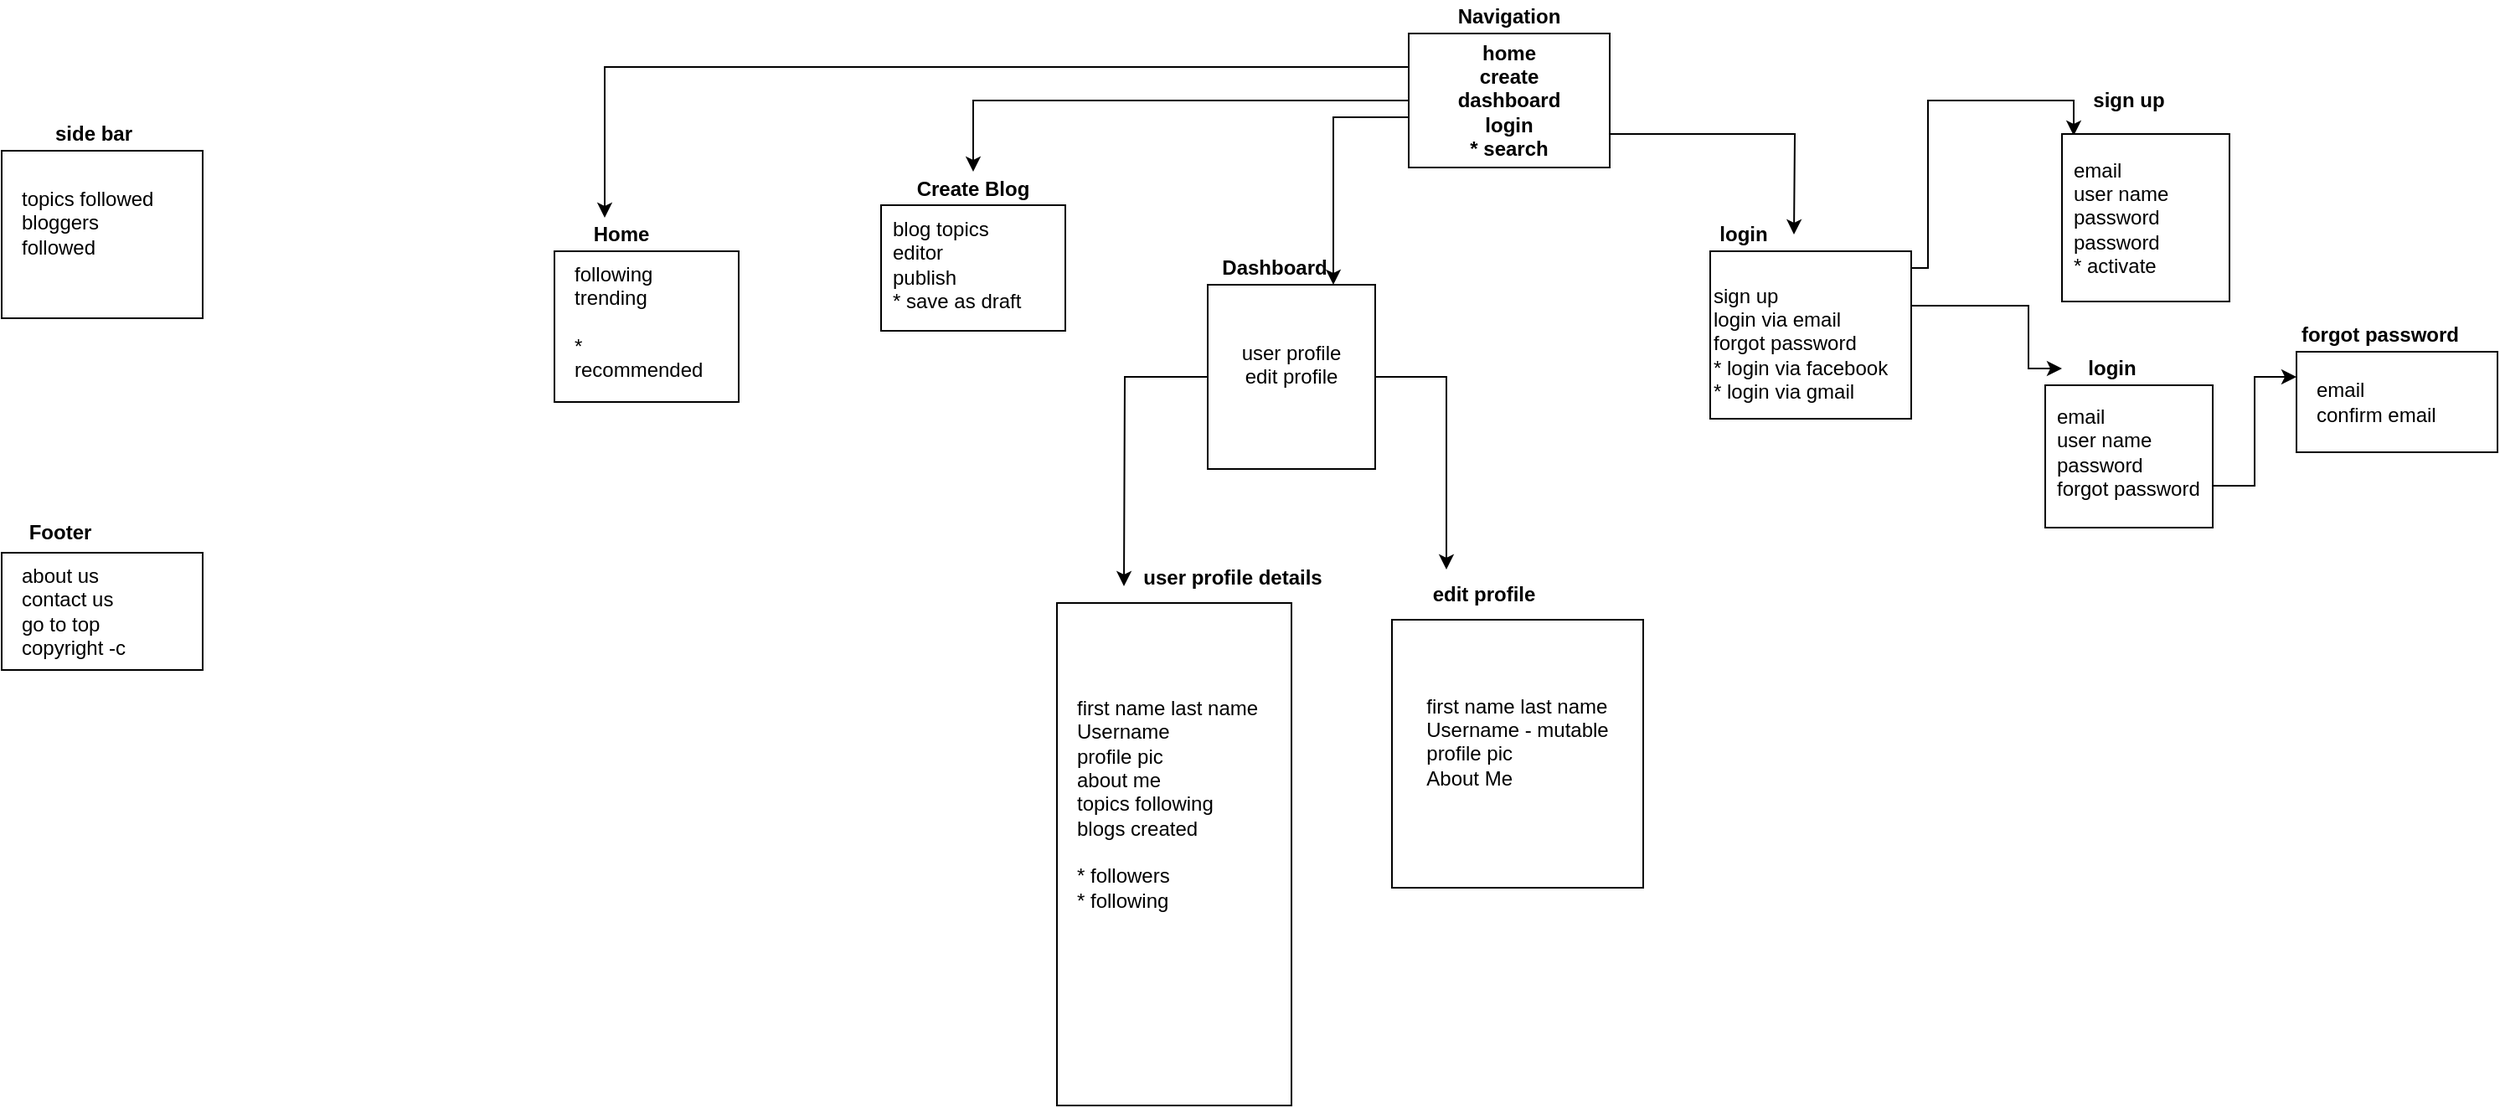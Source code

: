 <mxfile version="15.0.3" type="github">
  <diagram id="prtHgNgQTEPvFCAcTncT" name="Page-1">
    <mxGraphModel dx="1609" dy="472" grid="1" gridSize="10" guides="1" tooltips="1" connect="1" arrows="0" fold="1" page="1" pageScale="1" pageWidth="827" pageHeight="1169" math="0" shadow="0">
      <root>
        <mxCell id="0" />
        <mxCell id="1" parent="0" />
        <mxCell id="8EQNYQx7DyZxJMNojB_O-11" style="edgeStyle=orthogonalEdgeStyle;rounded=0;orthogonalLoop=1;jettySize=auto;html=1;exitX=1;exitY=0.75;exitDx=0;exitDy=0;" parent="1" source="8EQNYQx7DyZxJMNojB_O-1" edge="1">
          <mxGeometry relative="1" as="geometry">
            <mxPoint x="540" y="150" as="targetPoint" />
          </mxGeometry>
        </mxCell>
        <mxCell id="8EQNYQx7DyZxJMNojB_O-39" style="edgeStyle=orthogonalEdgeStyle;rounded=0;orthogonalLoop=1;jettySize=auto;html=1;exitX=0;exitY=0.75;exitDx=0;exitDy=0;entryX=0.75;entryY=0;entryDx=0;entryDy=0;" parent="1" source="8EQNYQx7DyZxJMNojB_O-1" target="8EQNYQx7DyZxJMNojB_O-12" edge="1">
          <mxGeometry relative="1" as="geometry">
            <Array as="points">
              <mxPoint x="310" y="80" />
              <mxPoint x="265" y="80" />
            </Array>
          </mxGeometry>
        </mxCell>
        <mxCell id="8EQNYQx7DyZxJMNojB_O-50" style="edgeStyle=orthogonalEdgeStyle;rounded=0;orthogonalLoop=1;jettySize=auto;html=1;entryX=0.25;entryY=0;entryDx=0;entryDy=0;" parent="1" source="8EQNYQx7DyZxJMNojB_O-1" target="8EQNYQx7DyZxJMNojB_O-48" edge="1">
          <mxGeometry relative="1" as="geometry">
            <mxPoint x="-170" y="30" as="targetPoint" />
            <Array as="points">
              <mxPoint x="-170" y="50" />
            </Array>
          </mxGeometry>
        </mxCell>
        <mxCell id="8EQNYQx7DyZxJMNojB_O-51" style="edgeStyle=orthogonalEdgeStyle;rounded=0;orthogonalLoop=1;jettySize=auto;html=1;entryX=0.5;entryY=0;entryDx=0;entryDy=0;" parent="1" source="8EQNYQx7DyZxJMNojB_O-1" target="8EQNYQx7DyZxJMNojB_O-40" edge="1">
          <mxGeometry relative="1" as="geometry" />
        </mxCell>
        <mxCell id="8EQNYQx7DyZxJMNojB_O-1" value="&lt;div&gt;&lt;b&gt;home&lt;/b&gt;&lt;/div&gt;&lt;div&gt;&lt;b&gt;create&lt;/b&gt;&lt;/div&gt;&lt;div&gt;&lt;b&gt;dashboard&lt;/b&gt;&lt;/div&gt;&lt;div&gt;&lt;b&gt;login&lt;/b&gt;&lt;/div&gt;&lt;div&gt;&lt;b&gt;* search&lt;/b&gt;&lt;/div&gt;" style="rounded=0;whiteSpace=wrap;html=1;" parent="1" vertex="1">
          <mxGeometry x="310" y="30" width="120" height="80" as="geometry" />
        </mxCell>
        <mxCell id="8EQNYQx7DyZxJMNojB_O-3" value="" style="rounded=0;whiteSpace=wrap;html=1;" parent="1" vertex="1">
          <mxGeometry x="490" y="160" width="120" height="100" as="geometry" />
        </mxCell>
        <mxCell id="8EQNYQx7DyZxJMNojB_O-4" value="&lt;b&gt;login&lt;/b&gt;" style="text;html=1;strokeColor=none;fillColor=none;align=center;verticalAlign=middle;whiteSpace=wrap;rounded=0;" parent="1" vertex="1">
          <mxGeometry x="490" y="140" width="40" height="20" as="geometry" />
        </mxCell>
        <mxCell id="8EQNYQx7DyZxJMNojB_O-5" value="&lt;b&gt;Navigation&lt;/b&gt;" style="text;html=1;strokeColor=none;fillColor=none;align=center;verticalAlign=middle;whiteSpace=wrap;rounded=0;" parent="1" vertex="1">
          <mxGeometry x="350" y="10" width="40" height="20" as="geometry" />
        </mxCell>
        <mxCell id="Z2a8YiFNI8ECmcvXWg9p-6" style="edgeStyle=orthogonalEdgeStyle;rounded=0;orthogonalLoop=1;jettySize=auto;html=1;exitX=1;exitY=0;exitDx=0;exitDy=0;entryX=0.07;entryY=0.01;entryDx=0;entryDy=0;entryPerimeter=0;" edge="1" parent="1" source="8EQNYQx7DyZxJMNojB_O-6" target="Z2a8YiFNI8ECmcvXWg9p-3">
          <mxGeometry relative="1" as="geometry">
            <Array as="points">
              <mxPoint x="620" y="170" />
              <mxPoint x="620" y="70" />
              <mxPoint x="707" y="70" />
            </Array>
          </mxGeometry>
        </mxCell>
        <mxCell id="Z2a8YiFNI8ECmcvXWg9p-11" style="edgeStyle=orthogonalEdgeStyle;rounded=0;orthogonalLoop=1;jettySize=auto;html=1;exitX=1;exitY=0.25;exitDx=0;exitDy=0;" edge="1" parent="1" source="8EQNYQx7DyZxJMNojB_O-6" target="Z2a8YiFNI8ECmcvXWg9p-8">
          <mxGeometry relative="1" as="geometry">
            <Array as="points">
              <mxPoint x="680" y="193" />
              <mxPoint x="680" y="230" />
            </Array>
          </mxGeometry>
        </mxCell>
        <mxCell id="8EQNYQx7DyZxJMNojB_O-6" value="&lt;div align=&quot;left&quot;&gt;sign up&lt;br&gt;&lt;/div&gt;&lt;div align=&quot;left&quot;&gt;login via email&lt;/div&gt;&lt;div align=&quot;left&quot;&gt;forgot password&lt;br&gt;&lt;/div&gt;&lt;div align=&quot;left&quot;&gt;* login via facebook&lt;/div&gt;&lt;div align=&quot;left&quot;&gt;* login via gmail&lt;br&gt;&lt;/div&gt;" style="text;html=1;strokeColor=none;fillColor=none;align=left;verticalAlign=middle;whiteSpace=wrap;rounded=0;" parent="1" vertex="1">
          <mxGeometry x="490" y="170" width="120" height="90" as="geometry" />
        </mxCell>
        <mxCell id="8EQNYQx7DyZxJMNojB_O-12" value="" style="rounded=0;whiteSpace=wrap;html=1;" parent="1" vertex="1">
          <mxGeometry x="190" y="180" width="100" height="110" as="geometry" />
        </mxCell>
        <mxCell id="8EQNYQx7DyZxJMNojB_O-17" value="&lt;b&gt;Dashboard&lt;/b&gt;" style="text;html=1;strokeColor=none;fillColor=none;align=center;verticalAlign=middle;whiteSpace=wrap;rounded=0;" parent="1" vertex="1">
          <mxGeometry x="210" y="160" width="40" height="20" as="geometry" />
        </mxCell>
        <mxCell id="8EQNYQx7DyZxJMNojB_O-34" style="edgeStyle=orthogonalEdgeStyle;rounded=0;orthogonalLoop=1;jettySize=auto;html=1;exitX=0;exitY=0.5;exitDx=0;exitDy=0;" parent="1" source="8EQNYQx7DyZxJMNojB_O-19" edge="1">
          <mxGeometry relative="1" as="geometry">
            <mxPoint x="140" y="360" as="targetPoint" />
          </mxGeometry>
        </mxCell>
        <mxCell id="8EQNYQx7DyZxJMNojB_O-35" style="edgeStyle=orthogonalEdgeStyle;rounded=0;orthogonalLoop=1;jettySize=auto;html=1;exitX=1;exitY=0.5;exitDx=0;exitDy=0;entryX=0.25;entryY=0;entryDx=0;entryDy=0;" parent="1" source="8EQNYQx7DyZxJMNojB_O-19" target="8EQNYQx7DyZxJMNojB_O-32" edge="1">
          <mxGeometry relative="1" as="geometry" />
        </mxCell>
        <mxCell id="8EQNYQx7DyZxJMNojB_O-19" value="&lt;div&gt;user profile&lt;/div&gt;&lt;div&gt;edit profile&lt;/div&gt;&lt;div&gt;&lt;br&gt;&lt;/div&gt;" style="text;html=1;strokeColor=none;fillColor=none;align=center;verticalAlign=middle;whiteSpace=wrap;rounded=0;" parent="1" vertex="1">
          <mxGeometry x="190" y="190" width="100" height="90" as="geometry" />
        </mxCell>
        <mxCell id="8EQNYQx7DyZxJMNojB_O-27" value="&lt;b&gt;user profile details&lt;/b&gt;" style="text;html=1;strokeColor=none;fillColor=none;align=center;verticalAlign=middle;whiteSpace=wrap;rounded=0;" parent="1" vertex="1">
          <mxGeometry x="150" y="340" width="110" height="30" as="geometry" />
        </mxCell>
        <mxCell id="8EQNYQx7DyZxJMNojB_O-29" value="&lt;div align=&quot;left&quot;&gt;first name last name&lt;br&gt;&lt;/div&gt;&lt;div align=&quot;left&quot;&gt;Username - mutable&lt;br&gt;&lt;/div&gt;&lt;div align=&quot;left&quot;&gt;profile pic&lt;/div&gt;&lt;div align=&quot;left&quot;&gt;About Me&lt;br&gt;&lt;/div&gt;&lt;div align=&quot;left&quot;&gt;&lt;br&gt;&lt;/div&gt;" style="rounded=0;whiteSpace=wrap;html=1;align=center;" parent="1" vertex="1">
          <mxGeometry x="300" y="380" width="150" height="160" as="geometry" />
        </mxCell>
        <mxCell id="8EQNYQx7DyZxJMNojB_O-30" value="" style="rounded=0;whiteSpace=wrap;html=1;align=center;" parent="1" vertex="1">
          <mxGeometry x="100" y="370" width="140" height="300" as="geometry" />
        </mxCell>
        <mxCell id="8EQNYQx7DyZxJMNojB_O-31" value="&lt;div align=&quot;left&quot;&gt;first name last name&lt;br&gt;&lt;/div&gt;&lt;div align=&quot;left&quot;&gt;Username&lt;br&gt;&lt;/div&gt;&lt;div align=&quot;left&quot;&gt;profile pic&lt;/div&gt;&lt;div align=&quot;left&quot;&gt;about me&lt;br&gt;&lt;/div&gt;&lt;div align=&quot;left&quot;&gt;topics following&lt;br&gt;&lt;/div&gt;&lt;div align=&quot;left&quot;&gt;blogs created&lt;/div&gt;&lt;div align=&quot;left&quot;&gt;&lt;br&gt;&lt;/div&gt;&lt;div align=&quot;left&quot;&gt;* followers&lt;/div&gt;&lt;div align=&quot;left&quot;&gt;* following&lt;br&gt;&lt;/div&gt;" style="text;html=1;strokeColor=none;fillColor=none;align=left;verticalAlign=middle;whiteSpace=wrap;rounded=0;" parent="1" vertex="1">
          <mxGeometry x="110" y="380" width="130" height="220" as="geometry" />
        </mxCell>
        <mxCell id="8EQNYQx7DyZxJMNojB_O-32" value="&lt;b&gt;edit profile&lt;br&gt;&lt;/b&gt;" style="text;html=1;strokeColor=none;fillColor=none;align=center;verticalAlign=middle;whiteSpace=wrap;rounded=0;" parent="1" vertex="1">
          <mxGeometry x="310" y="350" width="90" height="30" as="geometry" />
        </mxCell>
        <mxCell id="8EQNYQx7DyZxJMNojB_O-40" value="&lt;b&gt;Create Blog&lt;br&gt;&lt;/b&gt;" style="text;html=1;strokeColor=none;fillColor=none;align=center;verticalAlign=middle;whiteSpace=wrap;rounded=0;" parent="1" vertex="1">
          <mxGeometry x="10" y="112.5" width="80" height="20" as="geometry" />
        </mxCell>
        <mxCell id="8EQNYQx7DyZxJMNojB_O-44" value="" style="rounded=0;whiteSpace=wrap;html=1;align=center;" parent="1" vertex="1">
          <mxGeometry x="-5" y="132.5" width="110" height="75" as="geometry" />
        </mxCell>
        <mxCell id="8EQNYQx7DyZxJMNojB_O-45" value="&lt;div align=&quot;left&quot;&gt;blog topics&lt;/div&gt;&lt;div align=&quot;left&quot;&gt;editor&lt;/div&gt;&lt;div align=&quot;left&quot;&gt;publish&lt;br&gt;&lt;/div&gt;&lt;div align=&quot;left&quot;&gt;* save as draft&lt;br&gt;&lt;/div&gt;" style="text;html=1;strokeColor=none;fillColor=none;align=left;verticalAlign=middle;whiteSpace=wrap;rounded=0;" parent="1" vertex="1">
          <mxGeometry y="132.5" width="90" height="70" as="geometry" />
        </mxCell>
        <mxCell id="8EQNYQx7DyZxJMNojB_O-47" value="" style="rounded=0;whiteSpace=wrap;html=1;align=center;" parent="1" vertex="1">
          <mxGeometry x="-200" y="160" width="110" height="90" as="geometry" />
        </mxCell>
        <mxCell id="8EQNYQx7DyZxJMNojB_O-48" value="&lt;b&gt;Home&lt;/b&gt;" style="text;html=1;strokeColor=none;fillColor=none;align=center;verticalAlign=middle;whiteSpace=wrap;rounded=0;" parent="1" vertex="1">
          <mxGeometry x="-180" y="140" width="40" height="20" as="geometry" />
        </mxCell>
        <mxCell id="Z2a8YiFNI8ECmcvXWg9p-1" value="&lt;b&gt;sign up&lt;/b&gt;" style="text;html=1;strokeColor=none;fillColor=none;align=center;verticalAlign=middle;whiteSpace=wrap;rounded=0;" vertex="1" parent="1">
          <mxGeometry x="710" y="60" width="60" height="20" as="geometry" />
        </mxCell>
        <mxCell id="Z2a8YiFNI8ECmcvXWg9p-3" value="" style="rounded=0;whiteSpace=wrap;html=1;" vertex="1" parent="1">
          <mxGeometry x="700" y="90" width="100" height="100" as="geometry" />
        </mxCell>
        <mxCell id="Z2a8YiFNI8ECmcvXWg9p-4" value="&lt;div align=&quot;left&quot;&gt;email&lt;/div&gt;&lt;div align=&quot;left&quot;&gt;user name&lt;/div&gt;&lt;div align=&quot;left&quot;&gt;password&lt;/div&gt;&lt;div align=&quot;left&quot;&gt;password&lt;/div&gt;&lt;div align=&quot;left&quot;&gt;* activate&lt;br&gt;&lt;/div&gt;" style="text;html=1;strokeColor=none;fillColor=none;align=left;verticalAlign=middle;whiteSpace=wrap;rounded=0;" vertex="1" parent="1">
          <mxGeometry x="705" y="100" width="90" height="80" as="geometry" />
        </mxCell>
        <mxCell id="Z2a8YiFNI8ECmcvXWg9p-8" value="&lt;b&gt;login&lt;/b&gt;" style="text;html=1;strokeColor=none;fillColor=none;align=center;verticalAlign=middle;whiteSpace=wrap;rounded=0;" vertex="1" parent="1">
          <mxGeometry x="700" y="220" width="60" height="20" as="geometry" />
        </mxCell>
        <mxCell id="Z2a8YiFNI8ECmcvXWg9p-9" value="" style="rounded=0;whiteSpace=wrap;html=1;" vertex="1" parent="1">
          <mxGeometry x="690" y="240" width="100" height="85" as="geometry" />
        </mxCell>
        <mxCell id="Z2a8YiFNI8ECmcvXWg9p-15" style="edgeStyle=orthogonalEdgeStyle;rounded=0;orthogonalLoop=1;jettySize=auto;html=1;exitX=1;exitY=0.75;exitDx=0;exitDy=0;entryX=0;entryY=0.25;entryDx=0;entryDy=0;" edge="1" parent="1" source="Z2a8YiFNI8ECmcvXWg9p-10" target="Z2a8YiFNI8ECmcvXWg9p-12">
          <mxGeometry relative="1" as="geometry" />
        </mxCell>
        <mxCell id="Z2a8YiFNI8ECmcvXWg9p-10" value="&lt;div align=&quot;left&quot;&gt;email&lt;/div&gt;&lt;div align=&quot;left&quot;&gt;user name&lt;/div&gt;&lt;div align=&quot;left&quot;&gt;password&lt;/div&gt;&lt;div align=&quot;left&quot;&gt;forgot password&lt;br&gt;&lt;/div&gt;" style="text;html=1;strokeColor=none;fillColor=none;align=left;verticalAlign=middle;whiteSpace=wrap;rounded=0;" vertex="1" parent="1">
          <mxGeometry x="695" y="240" width="95" height="80" as="geometry" />
        </mxCell>
        <mxCell id="Z2a8YiFNI8ECmcvXWg9p-12" value="" style="rounded=0;whiteSpace=wrap;html=1;" vertex="1" parent="1">
          <mxGeometry x="840" y="220" width="120" height="60" as="geometry" />
        </mxCell>
        <mxCell id="Z2a8YiFNI8ECmcvXWg9p-13" value="&lt;div align=&quot;left&quot;&gt;email&lt;/div&gt;&lt;div align=&quot;left&quot;&gt;confirm email&lt;br&gt;&lt;/div&gt;" style="text;html=1;strokeColor=none;fillColor=none;align=left;verticalAlign=middle;whiteSpace=wrap;rounded=0;" vertex="1" parent="1">
          <mxGeometry x="850" y="220" width="100" height="60" as="geometry" />
        </mxCell>
        <mxCell id="Z2a8YiFNI8ECmcvXWg9p-14" value="&lt;b&gt;forgot password&lt;/b&gt;" style="text;html=1;strokeColor=none;fillColor=none;align=center;verticalAlign=middle;whiteSpace=wrap;rounded=0;" vertex="1" parent="1">
          <mxGeometry x="840" y="200" width="100" height="20" as="geometry" />
        </mxCell>
        <mxCell id="Z2a8YiFNI8ECmcvXWg9p-17" value="&lt;div&gt;&lt;br&gt;&lt;/div&gt;&lt;div&gt;following&lt;/div&gt;&lt;div&gt;trending&lt;br&gt;&lt;/div&gt;&lt;div&gt;&lt;br&gt;&lt;/div&gt;&lt;div&gt;* recommended&lt;br&gt;&lt;/div&gt;" style="text;html=1;strokeColor=none;fillColor=none;align=left;verticalAlign=middle;whiteSpace=wrap;rounded=0;" vertex="1" parent="1">
          <mxGeometry x="-190" y="170" width="80" height="50" as="geometry" />
        </mxCell>
        <mxCell id="Z2a8YiFNI8ECmcvXWg9p-18" value="" style="rounded=0;whiteSpace=wrap;html=1;" vertex="1" parent="1">
          <mxGeometry x="-530" y="100" width="120" height="100" as="geometry" />
        </mxCell>
        <mxCell id="Z2a8YiFNI8ECmcvXWg9p-19" value="&lt;div&gt;topics followed&lt;/div&gt;&lt;div&gt;bloggers followed&lt;br&gt;&lt;/div&gt;" style="text;html=1;strokeColor=none;fillColor=none;align=left;verticalAlign=middle;whiteSpace=wrap;rounded=0;" vertex="1" parent="1">
          <mxGeometry x="-520" y="105" width="90" height="75" as="geometry" />
        </mxCell>
        <mxCell id="Z2a8YiFNI8ECmcvXWg9p-20" value="&lt;b&gt;side bar&lt;/b&gt;" style="text;html=1;strokeColor=none;fillColor=none;align=center;verticalAlign=middle;whiteSpace=wrap;rounded=0;" vertex="1" parent="1">
          <mxGeometry x="-510" y="80" width="70" height="20" as="geometry" />
        </mxCell>
        <mxCell id="Z2a8YiFNI8ECmcvXWg9p-21" value="" style="rounded=0;whiteSpace=wrap;html=1;" vertex="1" parent="1">
          <mxGeometry x="-530" y="340" width="120" height="70" as="geometry" />
        </mxCell>
        <mxCell id="Z2a8YiFNI8ECmcvXWg9p-23" value="&lt;div&gt;about us&lt;/div&gt;&lt;div&gt;contact us&lt;/div&gt;&lt;div&gt;go to top&lt;/div&gt;&lt;div&gt;copyright -c&lt;br&gt;&lt;/div&gt;" style="text;html=1;strokeColor=none;fillColor=none;align=left;verticalAlign=middle;whiteSpace=wrap;rounded=0;" vertex="1" parent="1">
          <mxGeometry x="-520" y="337.5" width="90" height="75" as="geometry" />
        </mxCell>
        <mxCell id="Z2a8YiFNI8ECmcvXWg9p-24" value="&lt;b&gt;Footer&lt;/b&gt;" style="text;html=1;strokeColor=none;fillColor=none;align=center;verticalAlign=middle;whiteSpace=wrap;rounded=0;" vertex="1" parent="1">
          <mxGeometry x="-530" y="317.5" width="70" height="20" as="geometry" />
        </mxCell>
      </root>
    </mxGraphModel>
  </diagram>
</mxfile>
